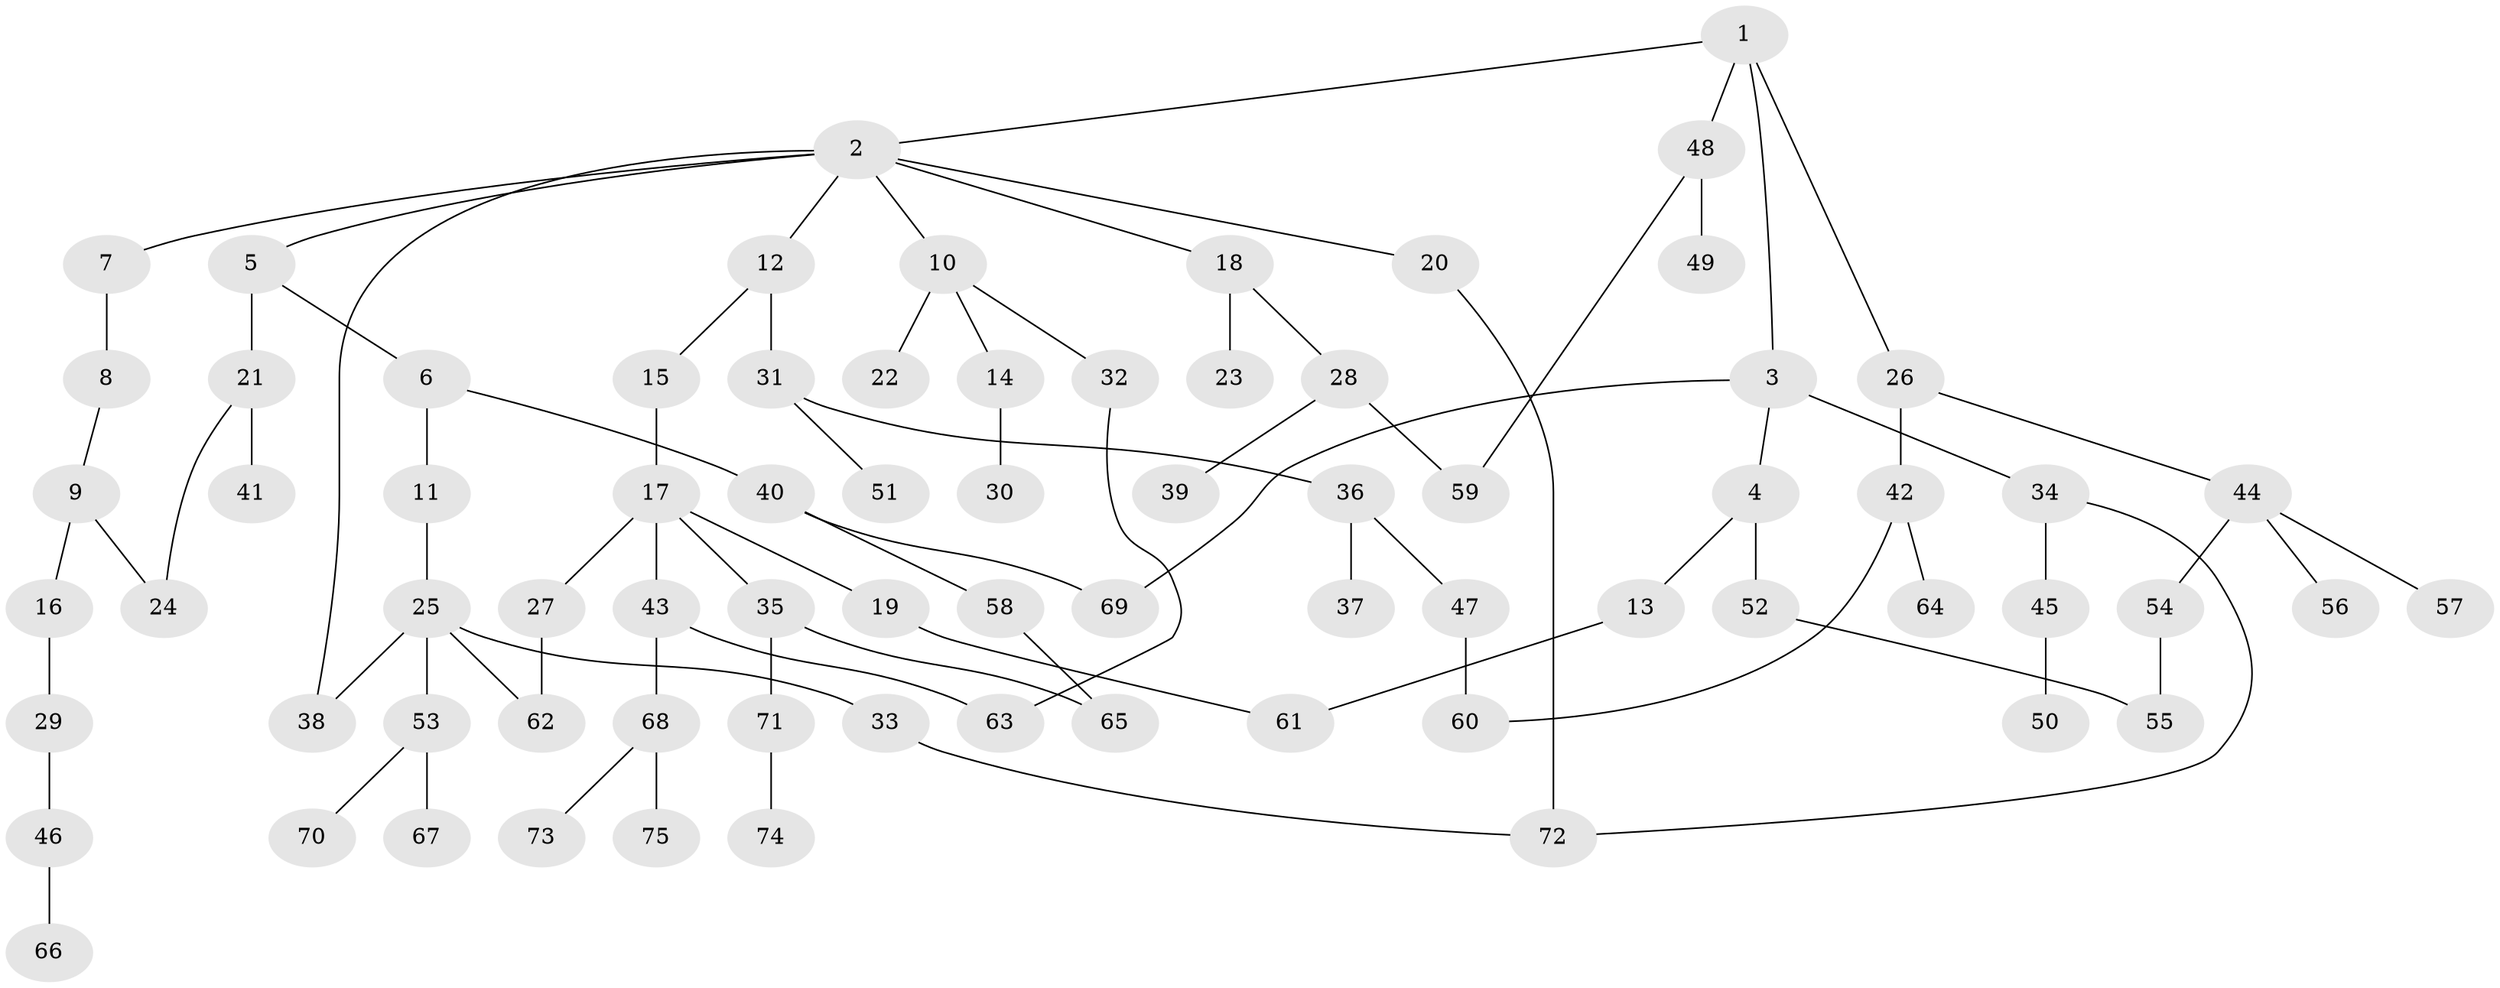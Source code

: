 // original degree distribution, {4: 0.09433962264150944, 9: 0.009433962264150943, 3: 0.19811320754716982, 2: 0.2830188679245283, 1: 0.37735849056603776, 5: 0.018867924528301886, 6: 0.018867924528301886}
// Generated by graph-tools (version 1.1) at 2025/49/03/04/25 22:49:16]
// undirected, 75 vertices, 86 edges
graph export_dot {
  node [color=gray90,style=filled];
  1;
  2;
  3;
  4;
  5;
  6;
  7;
  8;
  9;
  10;
  11;
  12;
  13;
  14;
  15;
  16;
  17;
  18;
  19;
  20;
  21;
  22;
  23;
  24;
  25;
  26;
  27;
  28;
  29;
  30;
  31;
  32;
  33;
  34;
  35;
  36;
  37;
  38;
  39;
  40;
  41;
  42;
  43;
  44;
  45;
  46;
  47;
  48;
  49;
  50;
  51;
  52;
  53;
  54;
  55;
  56;
  57;
  58;
  59;
  60;
  61;
  62;
  63;
  64;
  65;
  66;
  67;
  68;
  69;
  70;
  71;
  72;
  73;
  74;
  75;
  1 -- 2 [weight=1.0];
  1 -- 3 [weight=1.0];
  1 -- 26 [weight=1.0];
  1 -- 48 [weight=1.0];
  2 -- 5 [weight=1.0];
  2 -- 7 [weight=1.0];
  2 -- 10 [weight=1.0];
  2 -- 12 [weight=1.0];
  2 -- 18 [weight=1.0];
  2 -- 20 [weight=1.0];
  2 -- 38 [weight=1.0];
  3 -- 4 [weight=1.0];
  3 -- 34 [weight=1.0];
  3 -- 69 [weight=1.0];
  4 -- 13 [weight=1.0];
  4 -- 52 [weight=1.0];
  5 -- 6 [weight=1.0];
  5 -- 21 [weight=1.0];
  6 -- 11 [weight=1.0];
  6 -- 40 [weight=1.0];
  7 -- 8 [weight=1.0];
  8 -- 9 [weight=1.0];
  9 -- 16 [weight=1.0];
  9 -- 24 [weight=1.0];
  10 -- 14 [weight=1.0];
  10 -- 22 [weight=1.0];
  10 -- 32 [weight=1.0];
  11 -- 25 [weight=1.0];
  12 -- 15 [weight=1.0];
  12 -- 31 [weight=1.0];
  13 -- 61 [weight=1.0];
  14 -- 30 [weight=1.0];
  15 -- 17 [weight=1.0];
  16 -- 29 [weight=1.0];
  17 -- 19 [weight=1.0];
  17 -- 27 [weight=1.0];
  17 -- 35 [weight=1.0];
  17 -- 43 [weight=1.0];
  18 -- 23 [weight=1.0];
  18 -- 28 [weight=1.0];
  19 -- 61 [weight=1.0];
  20 -- 72 [weight=1.0];
  21 -- 24 [weight=1.0];
  21 -- 41 [weight=1.0];
  25 -- 33 [weight=1.0];
  25 -- 38 [weight=1.0];
  25 -- 53 [weight=1.0];
  25 -- 62 [weight=1.0];
  26 -- 42 [weight=1.0];
  26 -- 44 [weight=1.0];
  27 -- 62 [weight=1.0];
  28 -- 39 [weight=1.0];
  28 -- 59 [weight=1.0];
  29 -- 46 [weight=1.0];
  31 -- 36 [weight=1.0];
  31 -- 51 [weight=1.0];
  32 -- 63 [weight=1.0];
  33 -- 72 [weight=1.0];
  34 -- 45 [weight=1.0];
  34 -- 72 [weight=1.0];
  35 -- 65 [weight=1.0];
  35 -- 71 [weight=1.0];
  36 -- 37 [weight=1.0];
  36 -- 47 [weight=1.0];
  40 -- 58 [weight=1.0];
  40 -- 69 [weight=1.0];
  42 -- 60 [weight=1.0];
  42 -- 64 [weight=1.0];
  43 -- 63 [weight=1.0];
  43 -- 68 [weight=1.0];
  44 -- 54 [weight=1.0];
  44 -- 56 [weight=1.0];
  44 -- 57 [weight=1.0];
  45 -- 50 [weight=1.0];
  46 -- 66 [weight=1.0];
  47 -- 60 [weight=1.0];
  48 -- 49 [weight=1.0];
  48 -- 59 [weight=1.0];
  52 -- 55 [weight=1.0];
  53 -- 67 [weight=1.0];
  53 -- 70 [weight=1.0];
  54 -- 55 [weight=1.0];
  58 -- 65 [weight=1.0];
  68 -- 73 [weight=1.0];
  68 -- 75 [weight=1.0];
  71 -- 74 [weight=1.0];
}

